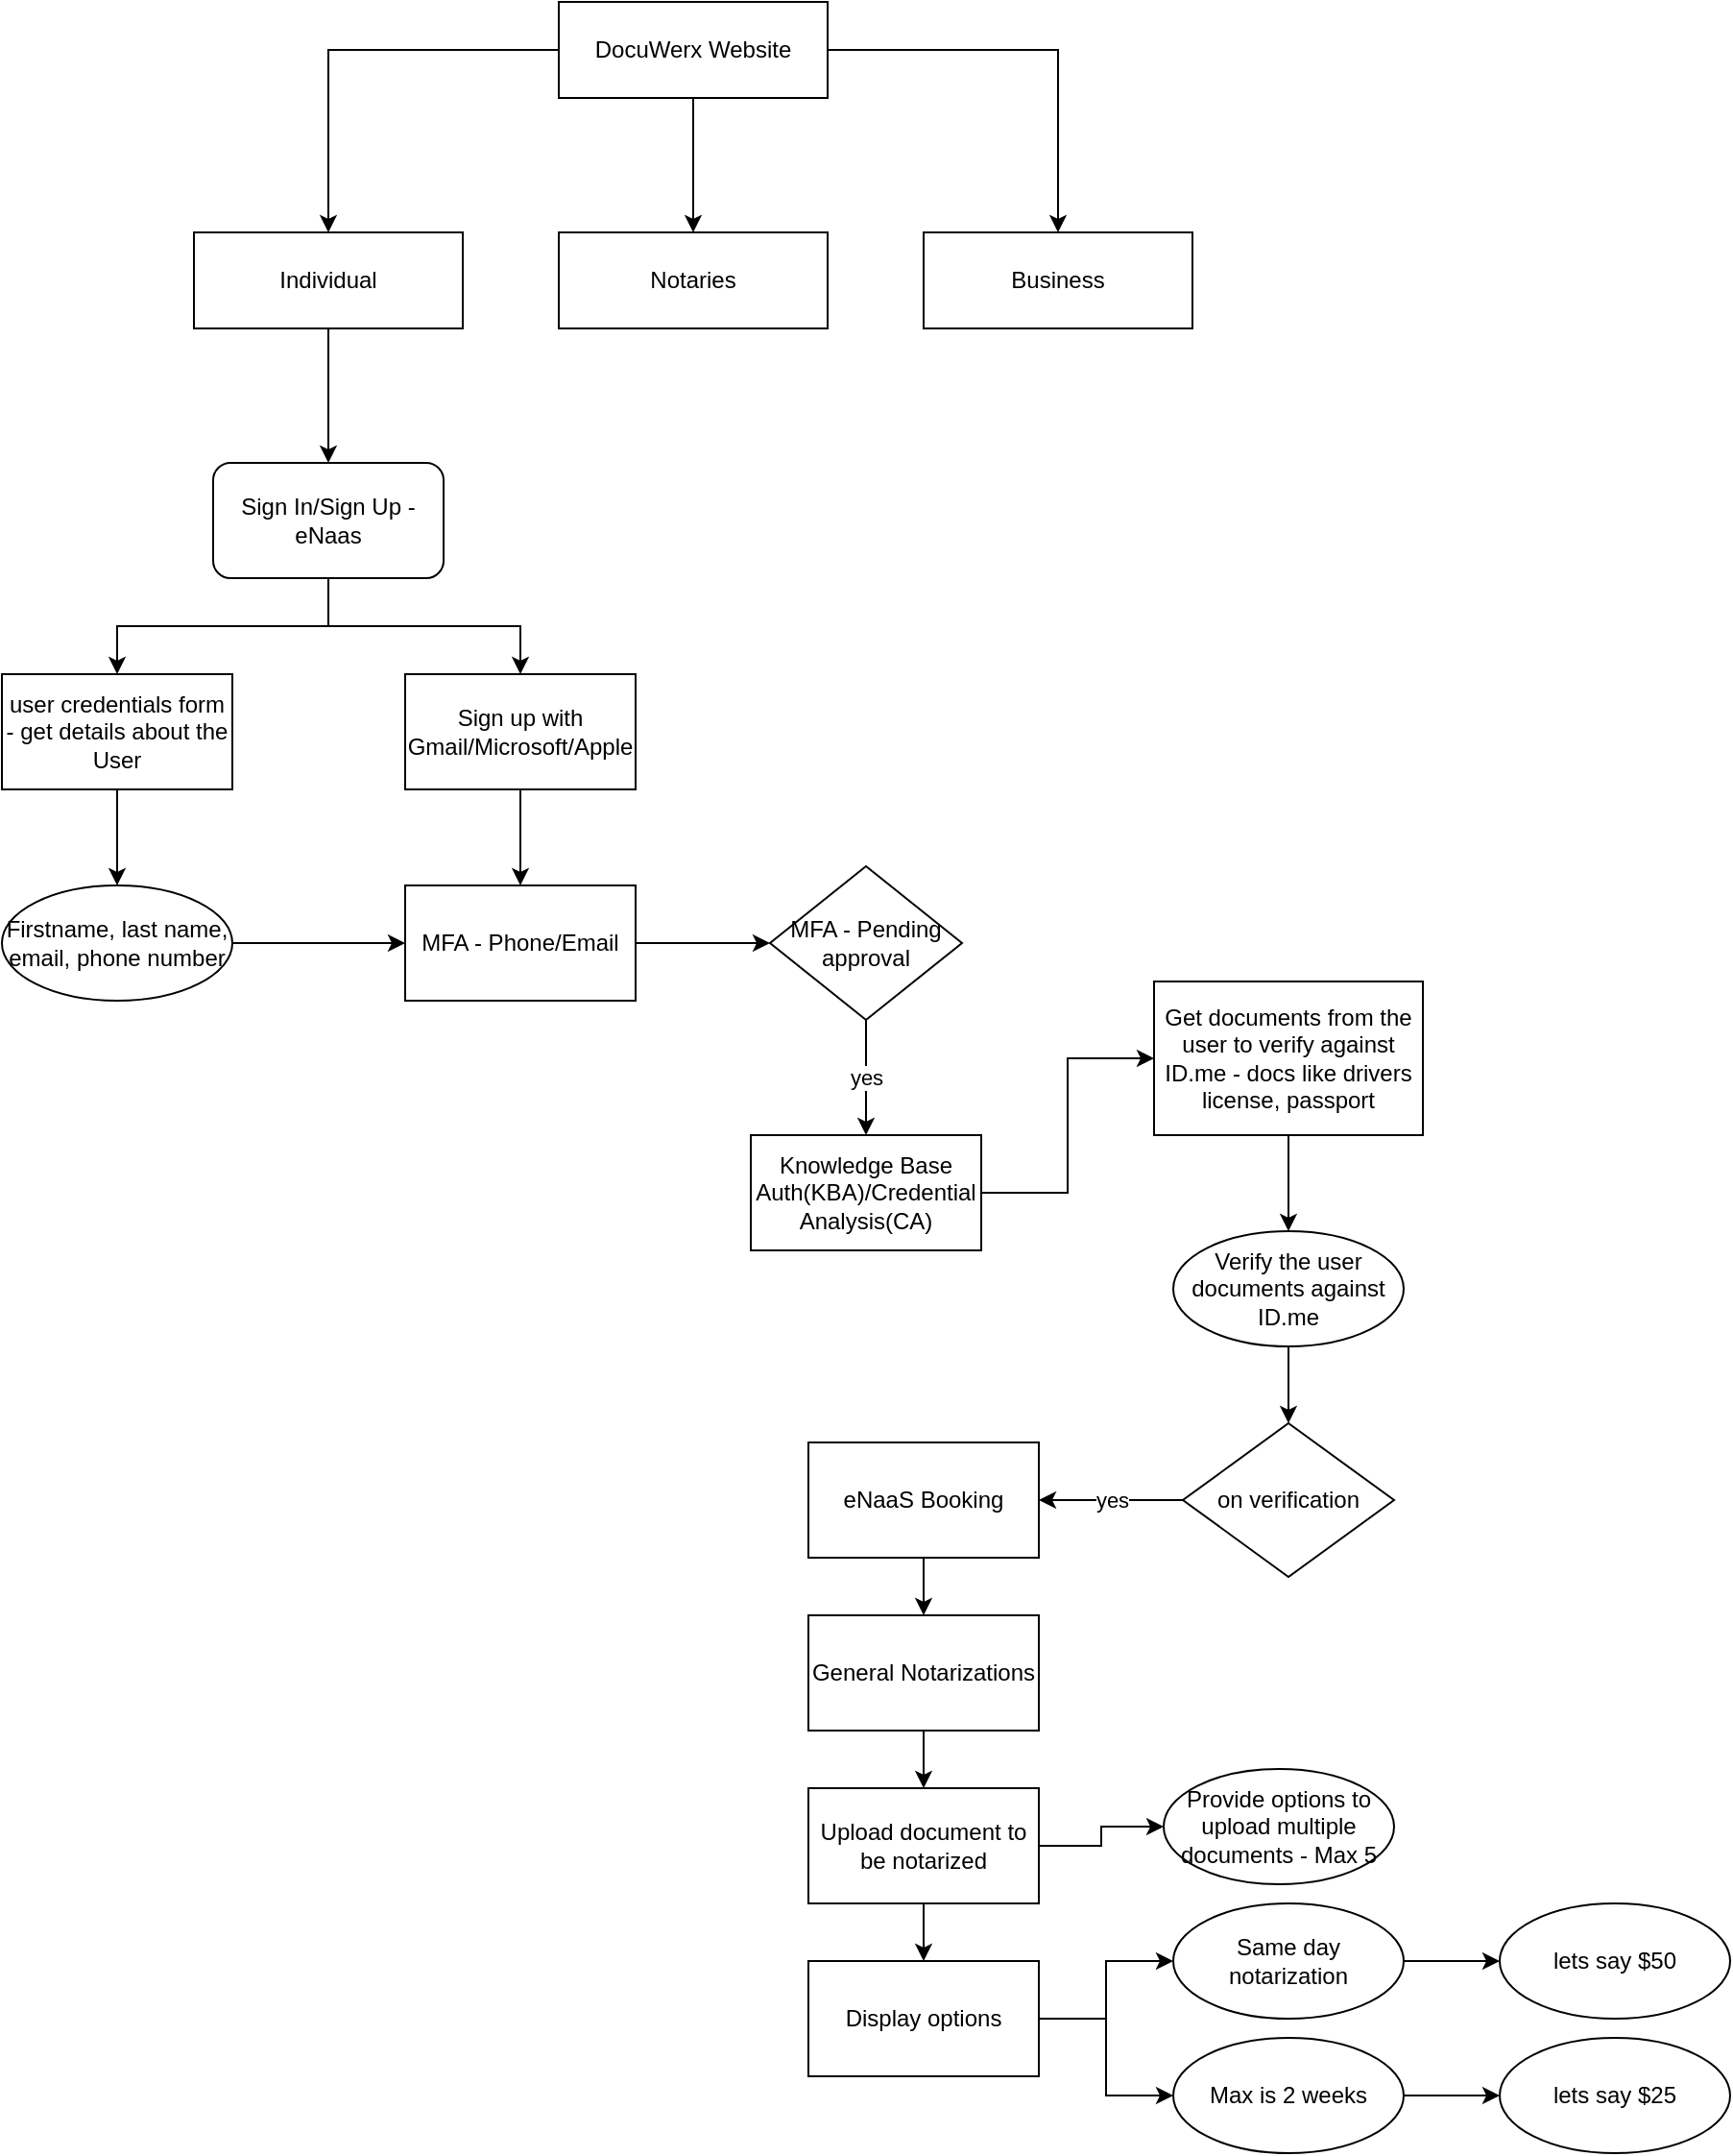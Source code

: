 <mxfile version="20.2.2" type="github">
  <diagram id="qdNYXCg7bpaaKZranV8R" name="Page-1">
    <mxGraphModel dx="1038" dy="551" grid="1" gridSize="10" guides="1" tooltips="1" connect="1" arrows="1" fold="1" page="1" pageScale="1" pageWidth="850" pageHeight="1100" math="0" shadow="0">
      <root>
        <mxCell id="0" />
        <mxCell id="1" parent="0" />
        <mxCell id="Yj3qIIUj6GRBObMRuDJy-6" style="edgeStyle=orthogonalEdgeStyle;rounded=0;orthogonalLoop=1;jettySize=auto;html=1;entryX=0.5;entryY=0;entryDx=0;entryDy=0;" edge="1" parent="1" source="Yj3qIIUj6GRBObMRuDJy-1" target="Yj3qIIUj6GRBObMRuDJy-2">
          <mxGeometry relative="1" as="geometry" />
        </mxCell>
        <mxCell id="Yj3qIIUj6GRBObMRuDJy-7" style="edgeStyle=orthogonalEdgeStyle;rounded=0;orthogonalLoop=1;jettySize=auto;html=1;entryX=0.5;entryY=0;entryDx=0;entryDy=0;" edge="1" parent="1" source="Yj3qIIUj6GRBObMRuDJy-1" target="Yj3qIIUj6GRBObMRuDJy-3">
          <mxGeometry relative="1" as="geometry" />
        </mxCell>
        <mxCell id="Yj3qIIUj6GRBObMRuDJy-8" style="edgeStyle=orthogonalEdgeStyle;rounded=0;orthogonalLoop=1;jettySize=auto;html=1;" edge="1" parent="1" source="Yj3qIIUj6GRBObMRuDJy-1" target="Yj3qIIUj6GRBObMRuDJy-4">
          <mxGeometry relative="1" as="geometry" />
        </mxCell>
        <mxCell id="Yj3qIIUj6GRBObMRuDJy-1" value="DocuWerx Website" style="rounded=0;whiteSpace=wrap;html=1;" vertex="1" parent="1">
          <mxGeometry x="320" y="60" width="140" height="50" as="geometry" />
        </mxCell>
        <mxCell id="Yj3qIIUj6GRBObMRuDJy-11" style="edgeStyle=orthogonalEdgeStyle;rounded=0;orthogonalLoop=1;jettySize=auto;html=1;entryX=0.5;entryY=0;entryDx=0;entryDy=0;" edge="1" parent="1" source="Yj3qIIUj6GRBObMRuDJy-2" target="Yj3qIIUj6GRBObMRuDJy-10">
          <mxGeometry relative="1" as="geometry" />
        </mxCell>
        <mxCell id="Yj3qIIUj6GRBObMRuDJy-2" value="Individual" style="rounded=0;whiteSpace=wrap;html=1;" vertex="1" parent="1">
          <mxGeometry x="130" y="180" width="140" height="50" as="geometry" />
        </mxCell>
        <mxCell id="Yj3qIIUj6GRBObMRuDJy-3" value="Notaries" style="rounded=0;whiteSpace=wrap;html=1;" vertex="1" parent="1">
          <mxGeometry x="320" y="180" width="140" height="50" as="geometry" />
        </mxCell>
        <mxCell id="Yj3qIIUj6GRBObMRuDJy-4" value="Business" style="rounded=0;whiteSpace=wrap;html=1;" vertex="1" parent="1">
          <mxGeometry x="510" y="180" width="140" height="50" as="geometry" />
        </mxCell>
        <mxCell id="Yj3qIIUj6GRBObMRuDJy-13" style="edgeStyle=orthogonalEdgeStyle;rounded=0;orthogonalLoop=1;jettySize=auto;html=1;entryX=0.5;entryY=0;entryDx=0;entryDy=0;" edge="1" parent="1" source="Yj3qIIUj6GRBObMRuDJy-10" target="Yj3qIIUj6GRBObMRuDJy-12">
          <mxGeometry relative="1" as="geometry" />
        </mxCell>
        <mxCell id="Yj3qIIUj6GRBObMRuDJy-18" style="edgeStyle=orthogonalEdgeStyle;rounded=0;orthogonalLoop=1;jettySize=auto;html=1;" edge="1" parent="1" source="Yj3qIIUj6GRBObMRuDJy-10" target="Yj3qIIUj6GRBObMRuDJy-17">
          <mxGeometry relative="1" as="geometry" />
        </mxCell>
        <mxCell id="Yj3qIIUj6GRBObMRuDJy-10" value="Sign In/Sign Up - eNaas" style="rounded=1;whiteSpace=wrap;html=1;" vertex="1" parent="1">
          <mxGeometry x="140" y="300" width="120" height="60" as="geometry" />
        </mxCell>
        <mxCell id="Yj3qIIUj6GRBObMRuDJy-16" value="" style="edgeStyle=orthogonalEdgeStyle;rounded=0;orthogonalLoop=1;jettySize=auto;html=1;" edge="1" parent="1" source="Yj3qIIUj6GRBObMRuDJy-12" target="Yj3qIIUj6GRBObMRuDJy-15">
          <mxGeometry relative="1" as="geometry" />
        </mxCell>
        <mxCell id="Yj3qIIUj6GRBObMRuDJy-12" value="user credentials form - get details about the User" style="rounded=0;whiteSpace=wrap;html=1;" vertex="1" parent="1">
          <mxGeometry x="30" y="410" width="120" height="60" as="geometry" />
        </mxCell>
        <mxCell id="Yj3qIIUj6GRBObMRuDJy-20" value="" style="edgeStyle=orthogonalEdgeStyle;rounded=0;orthogonalLoop=1;jettySize=auto;html=1;" edge="1" parent="1" source="Yj3qIIUj6GRBObMRuDJy-15" target="Yj3qIIUj6GRBObMRuDJy-19">
          <mxGeometry relative="1" as="geometry" />
        </mxCell>
        <mxCell id="Yj3qIIUj6GRBObMRuDJy-15" value="Firstname, last name, email, phone number" style="ellipse;whiteSpace=wrap;html=1;rounded=0;" vertex="1" parent="1">
          <mxGeometry x="30" y="520" width="120" height="60" as="geometry" />
        </mxCell>
        <mxCell id="Yj3qIIUj6GRBObMRuDJy-21" style="edgeStyle=orthogonalEdgeStyle;rounded=0;orthogonalLoop=1;jettySize=auto;html=1;entryX=0.5;entryY=0;entryDx=0;entryDy=0;" edge="1" parent="1" source="Yj3qIIUj6GRBObMRuDJy-17" target="Yj3qIIUj6GRBObMRuDJy-19">
          <mxGeometry relative="1" as="geometry" />
        </mxCell>
        <mxCell id="Yj3qIIUj6GRBObMRuDJy-17" value="Sign up with Gmail/Microsoft/Apple" style="rounded=0;whiteSpace=wrap;html=1;" vertex="1" parent="1">
          <mxGeometry x="240" y="410" width="120" height="60" as="geometry" />
        </mxCell>
        <mxCell id="Yj3qIIUj6GRBObMRuDJy-23" value="" style="edgeStyle=orthogonalEdgeStyle;rounded=0;orthogonalLoop=1;jettySize=auto;html=1;" edge="1" parent="1" source="Yj3qIIUj6GRBObMRuDJy-19" target="Yj3qIIUj6GRBObMRuDJy-22">
          <mxGeometry relative="1" as="geometry" />
        </mxCell>
        <mxCell id="Yj3qIIUj6GRBObMRuDJy-19" value="MFA - Phone/Email" style="whiteSpace=wrap;html=1;rounded=0;" vertex="1" parent="1">
          <mxGeometry x="240" y="520" width="120" height="60" as="geometry" />
        </mxCell>
        <mxCell id="Yj3qIIUj6GRBObMRuDJy-26" value="yes" style="edgeStyle=orthogonalEdgeStyle;rounded=0;orthogonalLoop=1;jettySize=auto;html=1;" edge="1" parent="1" source="Yj3qIIUj6GRBObMRuDJy-22" target="Yj3qIIUj6GRBObMRuDJy-25">
          <mxGeometry relative="1" as="geometry" />
        </mxCell>
        <mxCell id="Yj3qIIUj6GRBObMRuDJy-22" value="MFA - Pending approval" style="rhombus;whiteSpace=wrap;html=1;rounded=0;" vertex="1" parent="1">
          <mxGeometry x="430" y="510" width="100" height="80" as="geometry" />
        </mxCell>
        <mxCell id="Yj3qIIUj6GRBObMRuDJy-28" value="" style="edgeStyle=orthogonalEdgeStyle;rounded=0;orthogonalLoop=1;jettySize=auto;html=1;" edge="1" parent="1" source="Yj3qIIUj6GRBObMRuDJy-25" target="Yj3qIIUj6GRBObMRuDJy-27">
          <mxGeometry relative="1" as="geometry" />
        </mxCell>
        <mxCell id="Yj3qIIUj6GRBObMRuDJy-25" value="Knowledge Base Auth(KBA)/Credential Analysis(CA)" style="whiteSpace=wrap;html=1;rounded=0;" vertex="1" parent="1">
          <mxGeometry x="420" y="650" width="120" height="60" as="geometry" />
        </mxCell>
        <mxCell id="Yj3qIIUj6GRBObMRuDJy-30" value="" style="edgeStyle=orthogonalEdgeStyle;rounded=0;orthogonalLoop=1;jettySize=auto;html=1;" edge="1" parent="1" source="Yj3qIIUj6GRBObMRuDJy-27" target="Yj3qIIUj6GRBObMRuDJy-29">
          <mxGeometry relative="1" as="geometry" />
        </mxCell>
        <mxCell id="Yj3qIIUj6GRBObMRuDJy-27" value="Get documents from the user to verify against ID.me - docs like drivers license, passport" style="whiteSpace=wrap;html=1;rounded=0;" vertex="1" parent="1">
          <mxGeometry x="630" y="570" width="140" height="80" as="geometry" />
        </mxCell>
        <mxCell id="Yj3qIIUj6GRBObMRuDJy-32" value="" style="edgeStyle=orthogonalEdgeStyle;rounded=0;orthogonalLoop=1;jettySize=auto;html=1;" edge="1" parent="1" source="Yj3qIIUj6GRBObMRuDJy-29" target="Yj3qIIUj6GRBObMRuDJy-31">
          <mxGeometry relative="1" as="geometry" />
        </mxCell>
        <mxCell id="Yj3qIIUj6GRBObMRuDJy-29" value="Verify the user documents against ID.me" style="ellipse;whiteSpace=wrap;html=1;rounded=0;" vertex="1" parent="1">
          <mxGeometry x="640" y="700" width="120" height="60" as="geometry" />
        </mxCell>
        <mxCell id="Yj3qIIUj6GRBObMRuDJy-34" value="yes" style="edgeStyle=orthogonalEdgeStyle;rounded=0;orthogonalLoop=1;jettySize=auto;html=1;" edge="1" parent="1" source="Yj3qIIUj6GRBObMRuDJy-31" target="Yj3qIIUj6GRBObMRuDJy-33">
          <mxGeometry relative="1" as="geometry" />
        </mxCell>
        <mxCell id="Yj3qIIUj6GRBObMRuDJy-31" value="on verification" style="rhombus;whiteSpace=wrap;html=1;rounded=0;" vertex="1" parent="1">
          <mxGeometry x="645" y="800" width="110" height="80" as="geometry" />
        </mxCell>
        <mxCell id="Yj3qIIUj6GRBObMRuDJy-36" value="" style="edgeStyle=orthogonalEdgeStyle;rounded=0;orthogonalLoop=1;jettySize=auto;html=1;" edge="1" parent="1" source="Yj3qIIUj6GRBObMRuDJy-33" target="Yj3qIIUj6GRBObMRuDJy-35">
          <mxGeometry relative="1" as="geometry" />
        </mxCell>
        <mxCell id="Yj3qIIUj6GRBObMRuDJy-33" value="eNaaS Booking" style="whiteSpace=wrap;html=1;rounded=0;" vertex="1" parent="1">
          <mxGeometry x="450" y="810" width="120" height="60" as="geometry" />
        </mxCell>
        <mxCell id="Yj3qIIUj6GRBObMRuDJy-38" value="" style="edgeStyle=orthogonalEdgeStyle;rounded=0;orthogonalLoop=1;jettySize=auto;html=1;" edge="1" parent="1" source="Yj3qIIUj6GRBObMRuDJy-35" target="Yj3qIIUj6GRBObMRuDJy-37">
          <mxGeometry relative="1" as="geometry" />
        </mxCell>
        <mxCell id="Yj3qIIUj6GRBObMRuDJy-35" value="General Notarizations" style="whiteSpace=wrap;html=1;rounded=0;" vertex="1" parent="1">
          <mxGeometry x="450" y="900" width="120" height="60" as="geometry" />
        </mxCell>
        <mxCell id="Yj3qIIUj6GRBObMRuDJy-40" value="" style="edgeStyle=orthogonalEdgeStyle;rounded=0;orthogonalLoop=1;jettySize=auto;html=1;" edge="1" parent="1" source="Yj3qIIUj6GRBObMRuDJy-37" target="Yj3qIIUj6GRBObMRuDJy-39">
          <mxGeometry relative="1" as="geometry" />
        </mxCell>
        <mxCell id="Yj3qIIUj6GRBObMRuDJy-42" value="" style="edgeStyle=orthogonalEdgeStyle;rounded=0;orthogonalLoop=1;jettySize=auto;html=1;" edge="1" parent="1" source="Yj3qIIUj6GRBObMRuDJy-37" target="Yj3qIIUj6GRBObMRuDJy-41">
          <mxGeometry relative="1" as="geometry" />
        </mxCell>
        <mxCell id="Yj3qIIUj6GRBObMRuDJy-37" value="Upload document to be notarized" style="whiteSpace=wrap;html=1;rounded=0;" vertex="1" parent="1">
          <mxGeometry x="450" y="990" width="120" height="60" as="geometry" />
        </mxCell>
        <mxCell id="Yj3qIIUj6GRBObMRuDJy-44" value="" style="edgeStyle=orthogonalEdgeStyle;rounded=0;orthogonalLoop=1;jettySize=auto;html=1;" edge="1" parent="1" source="Yj3qIIUj6GRBObMRuDJy-39" target="Yj3qIIUj6GRBObMRuDJy-43">
          <mxGeometry relative="1" as="geometry" />
        </mxCell>
        <mxCell id="Yj3qIIUj6GRBObMRuDJy-46" style="edgeStyle=orthogonalEdgeStyle;rounded=0;orthogonalLoop=1;jettySize=auto;html=1;entryX=0;entryY=0.5;entryDx=0;entryDy=0;" edge="1" parent="1" source="Yj3qIIUj6GRBObMRuDJy-39" target="Yj3qIIUj6GRBObMRuDJy-45">
          <mxGeometry relative="1" as="geometry" />
        </mxCell>
        <mxCell id="Yj3qIIUj6GRBObMRuDJy-39" value="Display options" style="whiteSpace=wrap;html=1;rounded=0;" vertex="1" parent="1">
          <mxGeometry x="450" y="1080" width="120" height="60" as="geometry" />
        </mxCell>
        <mxCell id="Yj3qIIUj6GRBObMRuDJy-41" value="Provide options to upload multiple documents - Max 5" style="ellipse;whiteSpace=wrap;html=1;rounded=0;" vertex="1" parent="1">
          <mxGeometry x="635" y="980" width="120" height="60" as="geometry" />
        </mxCell>
        <mxCell id="Yj3qIIUj6GRBObMRuDJy-48" value="" style="edgeStyle=orthogonalEdgeStyle;rounded=0;orthogonalLoop=1;jettySize=auto;html=1;" edge="1" parent="1" source="Yj3qIIUj6GRBObMRuDJy-43" target="Yj3qIIUj6GRBObMRuDJy-47">
          <mxGeometry relative="1" as="geometry" />
        </mxCell>
        <mxCell id="Yj3qIIUj6GRBObMRuDJy-43" value="Same day notarization" style="ellipse;whiteSpace=wrap;html=1;rounded=0;" vertex="1" parent="1">
          <mxGeometry x="640" y="1050" width="120" height="60" as="geometry" />
        </mxCell>
        <mxCell id="Yj3qIIUj6GRBObMRuDJy-50" style="edgeStyle=orthogonalEdgeStyle;rounded=0;orthogonalLoop=1;jettySize=auto;html=1;entryX=0;entryY=0.5;entryDx=0;entryDy=0;" edge="1" parent="1" source="Yj3qIIUj6GRBObMRuDJy-45" target="Yj3qIIUj6GRBObMRuDJy-49">
          <mxGeometry relative="1" as="geometry" />
        </mxCell>
        <mxCell id="Yj3qIIUj6GRBObMRuDJy-45" value="Max is 2 weeks" style="ellipse;whiteSpace=wrap;html=1;rounded=0;" vertex="1" parent="1">
          <mxGeometry x="640" y="1120" width="120" height="60" as="geometry" />
        </mxCell>
        <mxCell id="Yj3qIIUj6GRBObMRuDJy-47" value="lets say $50" style="ellipse;whiteSpace=wrap;html=1;rounded=0;" vertex="1" parent="1">
          <mxGeometry x="810" y="1050" width="120" height="60" as="geometry" />
        </mxCell>
        <mxCell id="Yj3qIIUj6GRBObMRuDJy-49" value="lets say $25" style="ellipse;whiteSpace=wrap;html=1;rounded=0;" vertex="1" parent="1">
          <mxGeometry x="810" y="1120" width="120" height="60" as="geometry" />
        </mxCell>
      </root>
    </mxGraphModel>
  </diagram>
</mxfile>
